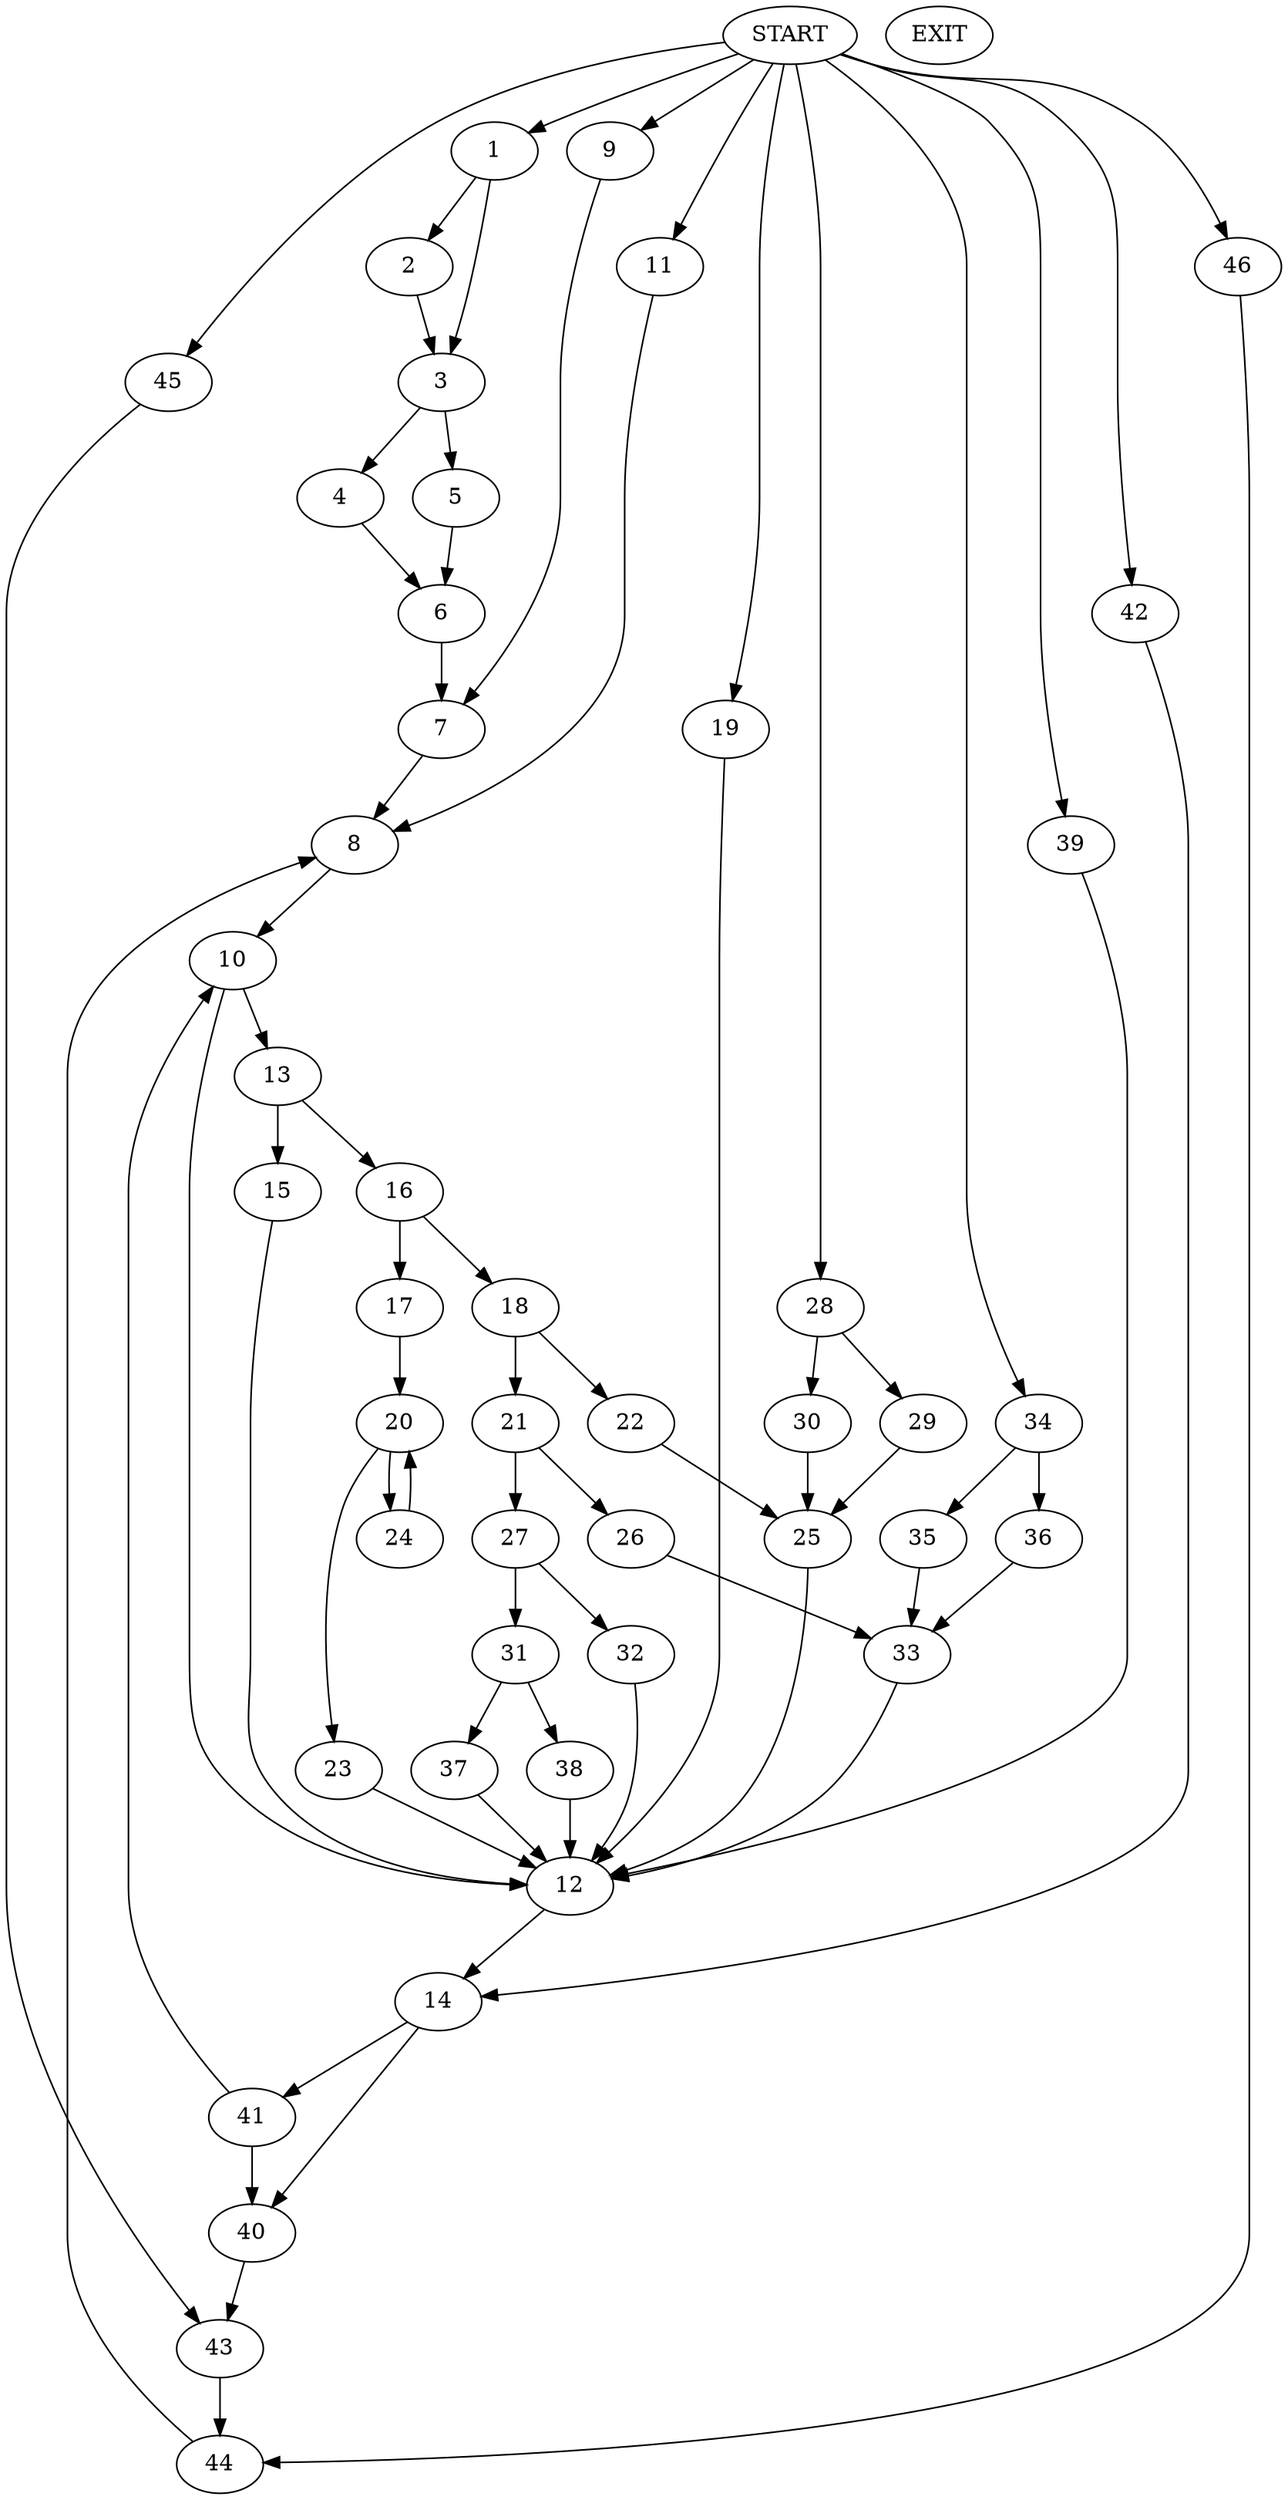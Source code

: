 digraph {
0 [label="START"]
47 [label="EXIT"]
0 -> 1
1 -> 2
1 -> 3
2 -> 3
3 -> 4
3 -> 5
5 -> 6
4 -> 6
6 -> 7
7 -> 8
0 -> 9
9 -> 7
8 -> 10
0 -> 11
11 -> 8
10 -> 12
10 -> 13
12 -> 14
13 -> 15
13 -> 16
16 -> 17
16 -> 18
15 -> 12
0 -> 19
19 -> 12
17 -> 20
18 -> 21
18 -> 22
20 -> 23
20 -> 24
24 -> 20
23 -> 12
22 -> 25
21 -> 26
21 -> 27
25 -> 12
0 -> 28
28 -> 29
28 -> 30
30 -> 25
29 -> 25
27 -> 31
27 -> 32
26 -> 33
33 -> 12
0 -> 34
34 -> 35
34 -> 36
35 -> 33
36 -> 33
31 -> 37
31 -> 38
32 -> 12
38 -> 12
37 -> 12
0 -> 39
39 -> 12
14 -> 40
14 -> 41
0 -> 42
42 -> 14
41 -> 10
41 -> 40
40 -> 43
43 -> 44
0 -> 45
45 -> 43
44 -> 8
0 -> 46
46 -> 44
}
